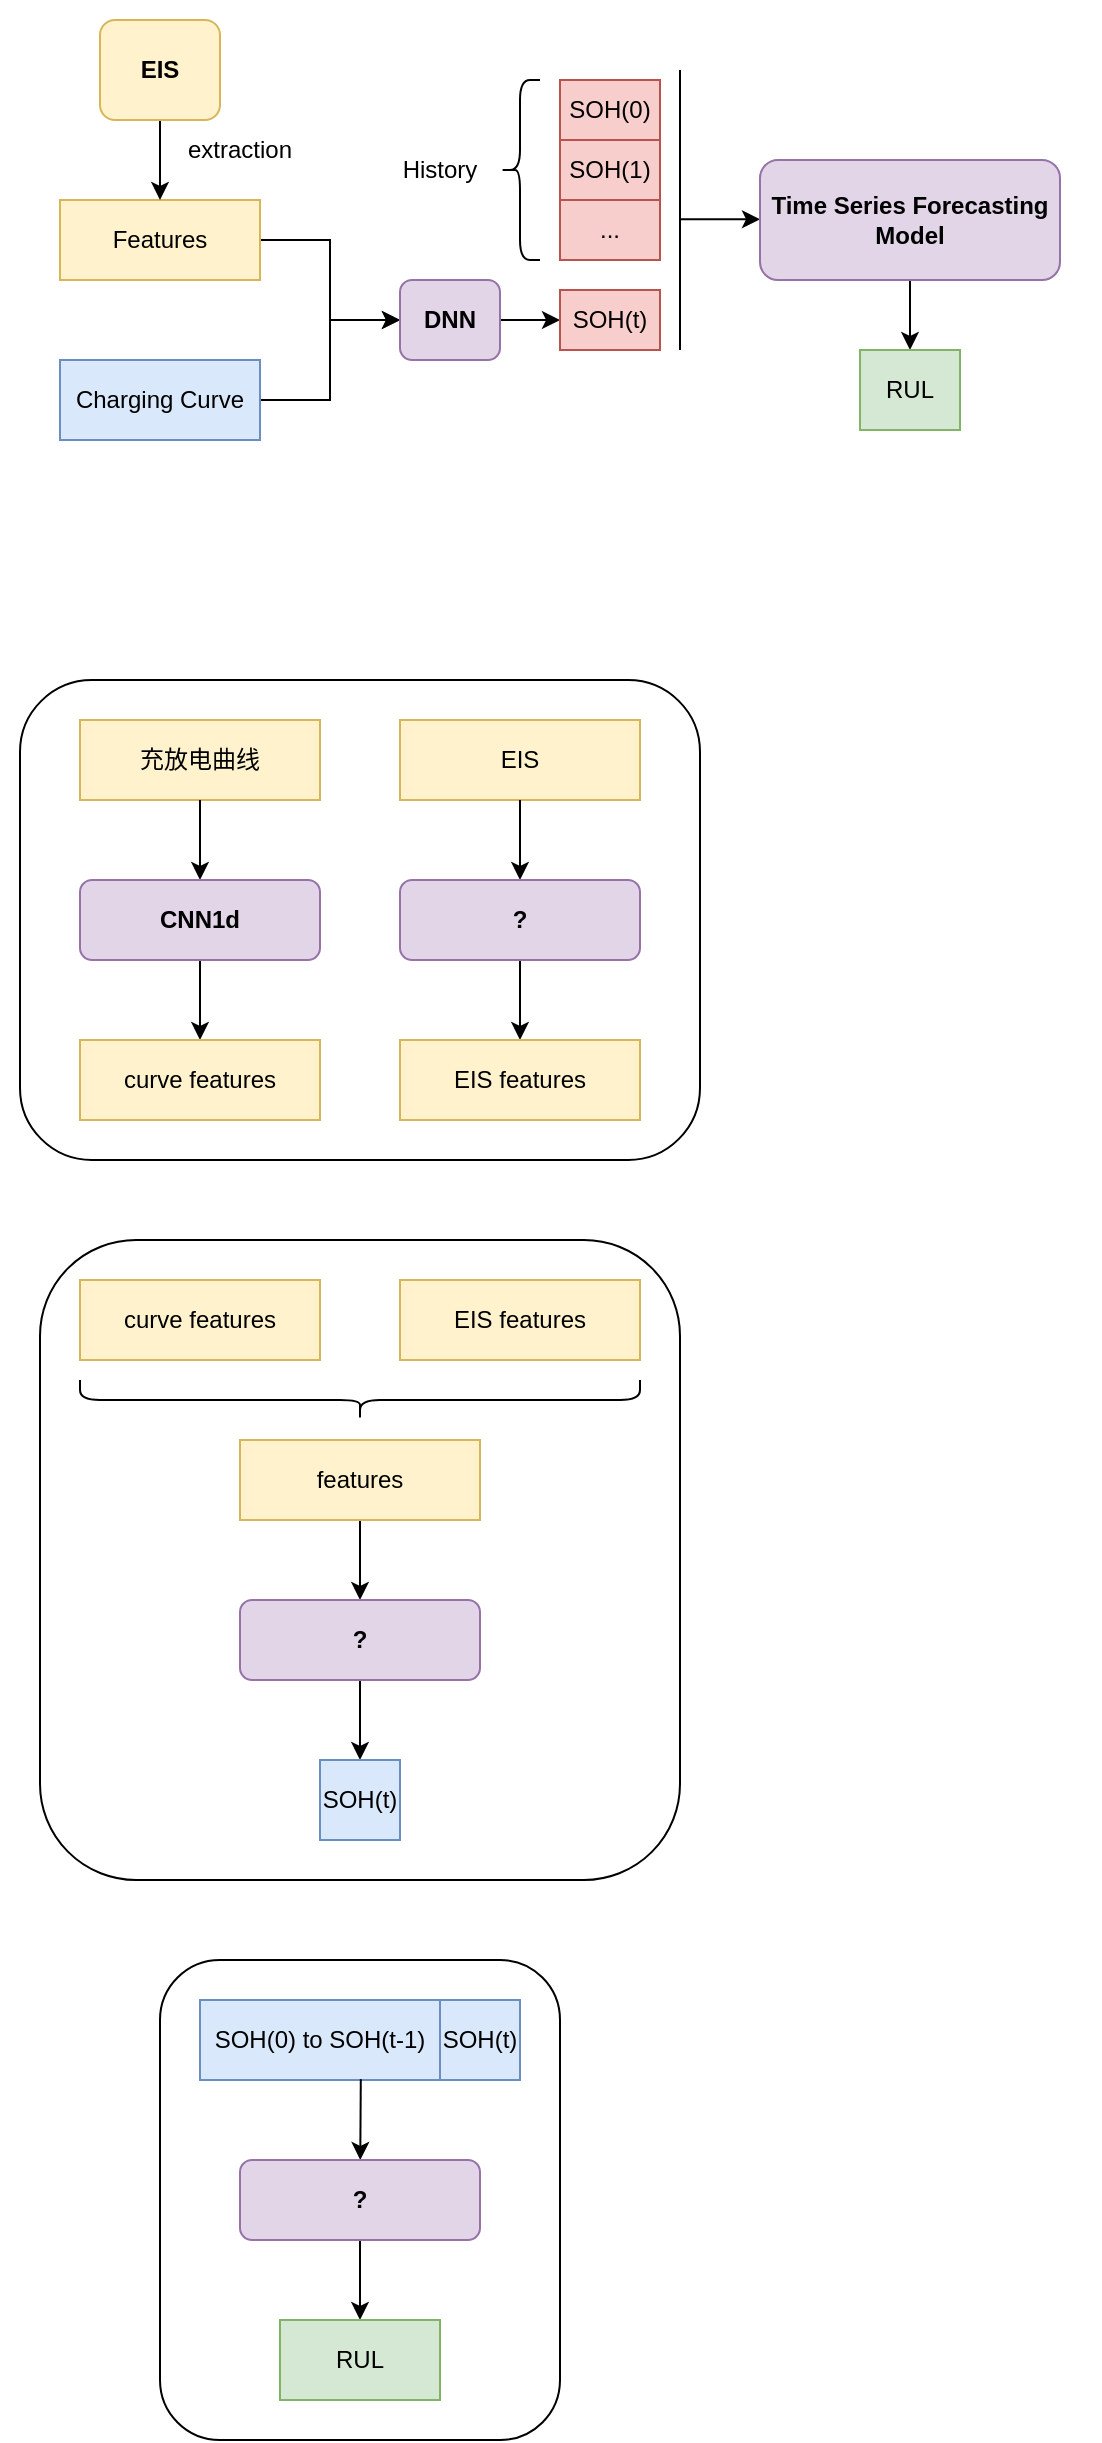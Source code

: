 <mxfile version="23.1.5" type="device">
  <diagram name="第 1 页" id="TWuRRujr2en4SuEykSbz">
    <mxGraphModel dx="659" dy="494" grid="1" gridSize="10" guides="1" tooltips="1" connect="1" arrows="1" fold="1" page="1" pageScale="1" pageWidth="827" pageHeight="1169" math="0" shadow="0">
      <root>
        <mxCell id="0" />
        <mxCell id="1" parent="0" />
        <mxCell id="Y4zbyNaY06ZDim109fbG-41" value="" style="rounded=1;whiteSpace=wrap;html=1;" vertex="1" parent="1">
          <mxGeometry x="140" y="660" width="320" height="320" as="geometry" />
        </mxCell>
        <mxCell id="Y4zbyNaY06ZDim109fbG-32" value="" style="rounded=1;whiteSpace=wrap;html=1;" vertex="1" parent="1">
          <mxGeometry x="200" y="1020" width="200" height="240" as="geometry" />
        </mxCell>
        <mxCell id="Y4zbyNaY06ZDim109fbG-31" value="" style="rounded=1;whiteSpace=wrap;html=1;" vertex="1" parent="1">
          <mxGeometry x="130" y="380" width="340" height="240" as="geometry" />
        </mxCell>
        <mxCell id="C3GSY02iyrl4UMnzKNxi-18" value="" style="rounded=0;whiteSpace=wrap;html=1;strokeColor=none;" parent="1" vertex="1">
          <mxGeometry x="120" y="40" width="550" height="240" as="geometry" />
        </mxCell>
        <mxCell id="C3GSY02iyrl4UMnzKNxi-6" style="edgeStyle=orthogonalEdgeStyle;rounded=0;orthogonalLoop=1;jettySize=auto;html=1;entryX=0;entryY=0.5;entryDx=0;entryDy=0;" parent="1" source="C3GSY02iyrl4UMnzKNxi-1" target="C3GSY02iyrl4UMnzKNxi-4" edge="1">
          <mxGeometry relative="1" as="geometry" />
        </mxCell>
        <mxCell id="C3GSY02iyrl4UMnzKNxi-1" value="Features" style="rounded=0;whiteSpace=wrap;html=1;fillColor=#fff2cc;strokeColor=#d6b656;" parent="1" vertex="1">
          <mxGeometry x="150" y="140" width="100" height="40" as="geometry" />
        </mxCell>
        <mxCell id="C3GSY02iyrl4UMnzKNxi-5" style="edgeStyle=orthogonalEdgeStyle;rounded=0;orthogonalLoop=1;jettySize=auto;html=1;" parent="1" source="C3GSY02iyrl4UMnzKNxi-2" target="C3GSY02iyrl4UMnzKNxi-1" edge="1">
          <mxGeometry relative="1" as="geometry" />
        </mxCell>
        <mxCell id="C3GSY02iyrl4UMnzKNxi-2" value="&lt;b&gt;EIS&lt;/b&gt;" style="rounded=1;whiteSpace=wrap;html=1;fillColor=#fff2cc;strokeColor=#d6b656;" parent="1" vertex="1">
          <mxGeometry x="170" y="50" width="60" height="50" as="geometry" />
        </mxCell>
        <mxCell id="C3GSY02iyrl4UMnzKNxi-7" style="edgeStyle=orthogonalEdgeStyle;rounded=0;orthogonalLoop=1;jettySize=auto;html=1;entryX=0;entryY=0.5;entryDx=0;entryDy=0;" parent="1" source="C3GSY02iyrl4UMnzKNxi-3" target="C3GSY02iyrl4UMnzKNxi-4" edge="1">
          <mxGeometry relative="1" as="geometry" />
        </mxCell>
        <mxCell id="C3GSY02iyrl4UMnzKNxi-3" value="Charging Curve" style="rounded=0;whiteSpace=wrap;html=1;fillColor=#dae8fc;strokeColor=#6c8ebf;" parent="1" vertex="1">
          <mxGeometry x="150" y="220" width="100" height="40" as="geometry" />
        </mxCell>
        <mxCell id="C3GSY02iyrl4UMnzKNxi-10" style="edgeStyle=orthogonalEdgeStyle;rounded=0;orthogonalLoop=1;jettySize=auto;html=1;" parent="1" source="C3GSY02iyrl4UMnzKNxi-4" target="C3GSY02iyrl4UMnzKNxi-9" edge="1">
          <mxGeometry relative="1" as="geometry" />
        </mxCell>
        <mxCell id="C3GSY02iyrl4UMnzKNxi-4" value="&lt;b&gt;DNN&lt;/b&gt;" style="rounded=1;whiteSpace=wrap;html=1;fillColor=#e1d5e7;strokeColor=#9673a6;" parent="1" vertex="1">
          <mxGeometry x="320" y="180" width="50" height="40" as="geometry" />
        </mxCell>
        <mxCell id="C3GSY02iyrl4UMnzKNxi-9" value="SOH(t)" style="rounded=0;whiteSpace=wrap;html=1;fillColor=#f8cecc;strokeColor=#b85450;" parent="1" vertex="1">
          <mxGeometry x="400" y="185" width="50" height="30" as="geometry" />
        </mxCell>
        <mxCell id="C3GSY02iyrl4UMnzKNxi-11" value="SOH(0)" style="rounded=0;whiteSpace=wrap;html=1;fillColor=#f8cecc;strokeColor=#b85450;" parent="1" vertex="1">
          <mxGeometry x="400" y="80" width="50" height="30" as="geometry" />
        </mxCell>
        <mxCell id="C3GSY02iyrl4UMnzKNxi-12" value="SOH(1)" style="rounded=0;whiteSpace=wrap;html=1;fillColor=#f8cecc;strokeColor=#b85450;" parent="1" vertex="1">
          <mxGeometry x="400" y="110" width="50" height="30" as="geometry" />
        </mxCell>
        <mxCell id="C3GSY02iyrl4UMnzKNxi-13" value="" style="endArrow=none;html=1;rounded=0;" parent="1" edge="1">
          <mxGeometry width="50" height="50" relative="1" as="geometry">
            <mxPoint x="460" y="215" as="sourcePoint" />
            <mxPoint x="460" y="75" as="targetPoint" />
          </mxGeometry>
        </mxCell>
        <mxCell id="C3GSY02iyrl4UMnzKNxi-14" value="" style="endArrow=classic;html=1;rounded=0;entryX=0;entryY=0.5;entryDx=0;entryDy=0;" parent="1" edge="1">
          <mxGeometry width="50" height="50" relative="1" as="geometry">
            <mxPoint x="460" y="149.66" as="sourcePoint" />
            <mxPoint x="500" y="149.66" as="targetPoint" />
          </mxGeometry>
        </mxCell>
        <mxCell id="C3GSY02iyrl4UMnzKNxi-17" style="edgeStyle=orthogonalEdgeStyle;rounded=0;orthogonalLoop=1;jettySize=auto;html=1;" parent="1" source="C3GSY02iyrl4UMnzKNxi-15" target="C3GSY02iyrl4UMnzKNxi-16" edge="1">
          <mxGeometry relative="1" as="geometry" />
        </mxCell>
        <mxCell id="C3GSY02iyrl4UMnzKNxi-15" value="&lt;p style=&quot;language:zh-CN;margin-top:0pt;margin-bottom:0pt;margin-left:0in;&lt;br/&gt;text-align:left;direction:ltr;unicode-bidi:embed;mso-line-break-override:none;&lt;br/&gt;word-break:normal;punctuation-wrap:hanging&quot;&gt;&lt;b&gt;Time Series Forecasting Model&lt;/b&gt;&lt;/p&gt;" style="rounded=1;whiteSpace=wrap;html=1;fillColor=#e1d5e7;strokeColor=#9673a6;" parent="1" vertex="1">
          <mxGeometry x="500" y="120" width="150" height="60" as="geometry" />
        </mxCell>
        <mxCell id="C3GSY02iyrl4UMnzKNxi-16" value="RUL" style="rounded=0;whiteSpace=wrap;html=1;fillColor=#d5e8d4;strokeColor=#82b366;" parent="1" vertex="1">
          <mxGeometry x="550" y="215" width="50" height="40" as="geometry" />
        </mxCell>
        <mxCell id="C3GSY02iyrl4UMnzKNxi-19" value="..." style="rounded=0;whiteSpace=wrap;html=1;fillColor=#f8cecc;strokeColor=#b85450;" parent="1" vertex="1">
          <mxGeometry x="400" y="140" width="50" height="30" as="geometry" />
        </mxCell>
        <mxCell id="C3GSY02iyrl4UMnzKNxi-20" value="" style="shape=curlyBracket;whiteSpace=wrap;html=1;rounded=1;labelPosition=left;verticalLabelPosition=middle;align=right;verticalAlign=middle;" parent="1" vertex="1">
          <mxGeometry x="370" y="80" width="20" height="90" as="geometry" />
        </mxCell>
        <mxCell id="C3GSY02iyrl4UMnzKNxi-21" value="History" style="text;html=1;strokeColor=none;fillColor=none;align=center;verticalAlign=middle;whiteSpace=wrap;rounded=0;" parent="1" vertex="1">
          <mxGeometry x="310" y="110" width="60" height="30" as="geometry" />
        </mxCell>
        <mxCell id="C3GSY02iyrl4UMnzKNxi-22" value="extraction" style="text;html=1;strokeColor=none;fillColor=none;align=center;verticalAlign=middle;whiteSpace=wrap;rounded=0;" parent="1" vertex="1">
          <mxGeometry x="210" y="100" width="60" height="30" as="geometry" />
        </mxCell>
        <mxCell id="Y4zbyNaY06ZDim109fbG-1" value="充放电曲线" style="rounded=0;whiteSpace=wrap;html=1;fillColor=#fff2cc;strokeColor=#d6b656;" vertex="1" parent="1">
          <mxGeometry x="160" y="400" width="120" height="40" as="geometry" />
        </mxCell>
        <mxCell id="Y4zbyNaY06ZDim109fbG-5" value="" style="edgeStyle=orthogonalEdgeStyle;rounded=0;orthogonalLoop=1;jettySize=auto;html=1;" edge="1" parent="1" source="Y4zbyNaY06ZDim109fbG-1" target="Y4zbyNaY06ZDim109fbG-4">
          <mxGeometry relative="1" as="geometry">
            <mxPoint x="210" y="440" as="sourcePoint" />
            <mxPoint x="210" y="520" as="targetPoint" />
            <Array as="points">
              <mxPoint x="210" y="510" />
              <mxPoint x="210" y="510" />
            </Array>
          </mxGeometry>
        </mxCell>
        <mxCell id="Y4zbyNaY06ZDim109fbG-7" style="edgeStyle=orthogonalEdgeStyle;rounded=0;orthogonalLoop=1;jettySize=auto;html=1;" edge="1" parent="1" source="Y4zbyNaY06ZDim109fbG-4" target="Y4zbyNaY06ZDim109fbG-6">
          <mxGeometry relative="1" as="geometry" />
        </mxCell>
        <mxCell id="Y4zbyNaY06ZDim109fbG-4" value="&lt;b&gt;CNN1d&lt;/b&gt;" style="rounded=1;whiteSpace=wrap;html=1;fillColor=#e1d5e7;strokeColor=#9673a6;" vertex="1" parent="1">
          <mxGeometry x="160" y="480" width="120" height="40" as="geometry" />
        </mxCell>
        <mxCell id="Y4zbyNaY06ZDim109fbG-6" value="curve features" style="rounded=0;whiteSpace=wrap;html=1;fillColor=#fff2cc;strokeColor=#d6b656;" vertex="1" parent="1">
          <mxGeometry x="160" y="560" width="120" height="40" as="geometry" />
        </mxCell>
        <mxCell id="Y4zbyNaY06ZDim109fbG-8" value="EIS" style="rounded=0;whiteSpace=wrap;html=1;fillColor=#fff2cc;strokeColor=#d6b656;" vertex="1" parent="1">
          <mxGeometry x="320" y="400" width="120" height="40" as="geometry" />
        </mxCell>
        <mxCell id="Y4zbyNaY06ZDim109fbG-9" value="" style="edgeStyle=orthogonalEdgeStyle;rounded=0;orthogonalLoop=1;jettySize=auto;html=1;" edge="1" parent="1" source="Y4zbyNaY06ZDim109fbG-8" target="Y4zbyNaY06ZDim109fbG-11">
          <mxGeometry relative="1" as="geometry">
            <mxPoint x="370" y="440" as="sourcePoint" />
            <mxPoint x="370" y="520" as="targetPoint" />
            <Array as="points">
              <mxPoint x="370" y="510" />
              <mxPoint x="370" y="510" />
            </Array>
          </mxGeometry>
        </mxCell>
        <mxCell id="Y4zbyNaY06ZDim109fbG-10" style="edgeStyle=orthogonalEdgeStyle;rounded=0;orthogonalLoop=1;jettySize=auto;html=1;" edge="1" parent="1" source="Y4zbyNaY06ZDim109fbG-11" target="Y4zbyNaY06ZDim109fbG-12">
          <mxGeometry relative="1" as="geometry" />
        </mxCell>
        <mxCell id="Y4zbyNaY06ZDim109fbG-11" value="&lt;b&gt;?&lt;/b&gt;" style="rounded=1;whiteSpace=wrap;html=1;fillColor=#e1d5e7;strokeColor=#9673a6;" vertex="1" parent="1">
          <mxGeometry x="320" y="480" width="120" height="40" as="geometry" />
        </mxCell>
        <mxCell id="Y4zbyNaY06ZDim109fbG-12" value="EIS features" style="rounded=0;whiteSpace=wrap;html=1;fillColor=#fff2cc;strokeColor=#d6b656;" vertex="1" parent="1">
          <mxGeometry x="320" y="560" width="120" height="40" as="geometry" />
        </mxCell>
        <mxCell id="Y4zbyNaY06ZDim109fbG-21" value="SOH(t)" style="rounded=0;whiteSpace=wrap;html=1;fillColor=#dae8fc;strokeColor=#6c8ebf;" vertex="1" parent="1">
          <mxGeometry x="340" y="1040" width="40" height="40" as="geometry" />
        </mxCell>
        <mxCell id="Y4zbyNaY06ZDim109fbG-22" value="SOH(0) to SOH(t-1)" style="rounded=0;whiteSpace=wrap;html=1;fillColor=#dae8fc;strokeColor=#6c8ebf;" vertex="1" parent="1">
          <mxGeometry x="220" y="1040" width="120" height="40" as="geometry" />
        </mxCell>
        <mxCell id="Y4zbyNaY06ZDim109fbG-23" value="" style="endArrow=classic;html=1;rounded=0;exitX=0.67;exitY=0.989;exitDx=0;exitDy=0;exitPerimeter=0;" edge="1" parent="1" source="Y4zbyNaY06ZDim109fbG-22" target="Y4zbyNaY06ZDim109fbG-25">
          <mxGeometry width="50" height="50" relative="1" as="geometry">
            <mxPoint x="350" y="1160" as="sourcePoint" />
            <mxPoint x="360" y="1120" as="targetPoint" />
          </mxGeometry>
        </mxCell>
        <mxCell id="Y4zbyNaY06ZDim109fbG-29" style="edgeStyle=orthogonalEdgeStyle;rounded=0;orthogonalLoop=1;jettySize=auto;html=1;" edge="1" parent="1" source="Y4zbyNaY06ZDim109fbG-25" target="Y4zbyNaY06ZDim109fbG-26">
          <mxGeometry relative="1" as="geometry" />
        </mxCell>
        <mxCell id="Y4zbyNaY06ZDim109fbG-25" value="&lt;b&gt;?&lt;/b&gt;" style="rounded=1;whiteSpace=wrap;html=1;fillColor=#e1d5e7;strokeColor=#9673a6;" vertex="1" parent="1">
          <mxGeometry x="240" y="1120" width="120" height="40" as="geometry" />
        </mxCell>
        <mxCell id="Y4zbyNaY06ZDim109fbG-26" value="RUL" style="rounded=0;whiteSpace=wrap;html=1;fillColor=#d5e8d4;strokeColor=#82b366;" vertex="1" parent="1">
          <mxGeometry x="260" y="1200" width="80" height="40" as="geometry" />
        </mxCell>
        <mxCell id="Y4zbyNaY06ZDim109fbG-33" value="curve features" style="rounded=0;whiteSpace=wrap;html=1;fillColor=#fff2cc;strokeColor=#d6b656;" vertex="1" parent="1">
          <mxGeometry x="160" y="680" width="120" height="40" as="geometry" />
        </mxCell>
        <mxCell id="Y4zbyNaY06ZDim109fbG-34" value="EIS features" style="rounded=0;whiteSpace=wrap;html=1;fillColor=#fff2cc;strokeColor=#d6b656;" vertex="1" parent="1">
          <mxGeometry x="320" y="680" width="120" height="40" as="geometry" />
        </mxCell>
        <mxCell id="Y4zbyNaY06ZDim109fbG-35" value="" style="shape=curlyBracket;whiteSpace=wrap;html=1;rounded=1;flipH=1;labelPosition=right;verticalLabelPosition=middle;align=left;verticalAlign=middle;rotation=90;" vertex="1" parent="1">
          <mxGeometry x="290" y="600" width="20" height="280" as="geometry" />
        </mxCell>
        <mxCell id="Y4zbyNaY06ZDim109fbG-36" style="edgeStyle=orthogonalEdgeStyle;rounded=0;orthogonalLoop=1;jettySize=auto;html=1;" edge="1" parent="1" source="Y4zbyNaY06ZDim109fbG-37" target="Y4zbyNaY06ZDim109fbG-39">
          <mxGeometry relative="1" as="geometry" />
        </mxCell>
        <mxCell id="Y4zbyNaY06ZDim109fbG-37" value="features" style="rounded=0;whiteSpace=wrap;html=1;fillColor=#fff2cc;strokeColor=#d6b656;" vertex="1" parent="1">
          <mxGeometry x="240" y="760" width="120" height="40" as="geometry" />
        </mxCell>
        <mxCell id="Y4zbyNaY06ZDim109fbG-38" style="edgeStyle=orthogonalEdgeStyle;rounded=0;orthogonalLoop=1;jettySize=auto;html=1;" edge="1" parent="1" source="Y4zbyNaY06ZDim109fbG-39" target="Y4zbyNaY06ZDim109fbG-40">
          <mxGeometry relative="1" as="geometry" />
        </mxCell>
        <mxCell id="Y4zbyNaY06ZDim109fbG-39" value="&lt;b&gt;?&lt;/b&gt;" style="rounded=1;whiteSpace=wrap;html=1;fillColor=#e1d5e7;strokeColor=#9673a6;" vertex="1" parent="1">
          <mxGeometry x="240" y="840" width="120" height="40" as="geometry" />
        </mxCell>
        <mxCell id="Y4zbyNaY06ZDim109fbG-40" value="SOH(t)" style="rounded=0;whiteSpace=wrap;html=1;fillColor=#dae8fc;strokeColor=#6c8ebf;" vertex="1" parent="1">
          <mxGeometry x="280" y="920" width="40" height="40" as="geometry" />
        </mxCell>
      </root>
    </mxGraphModel>
  </diagram>
</mxfile>
